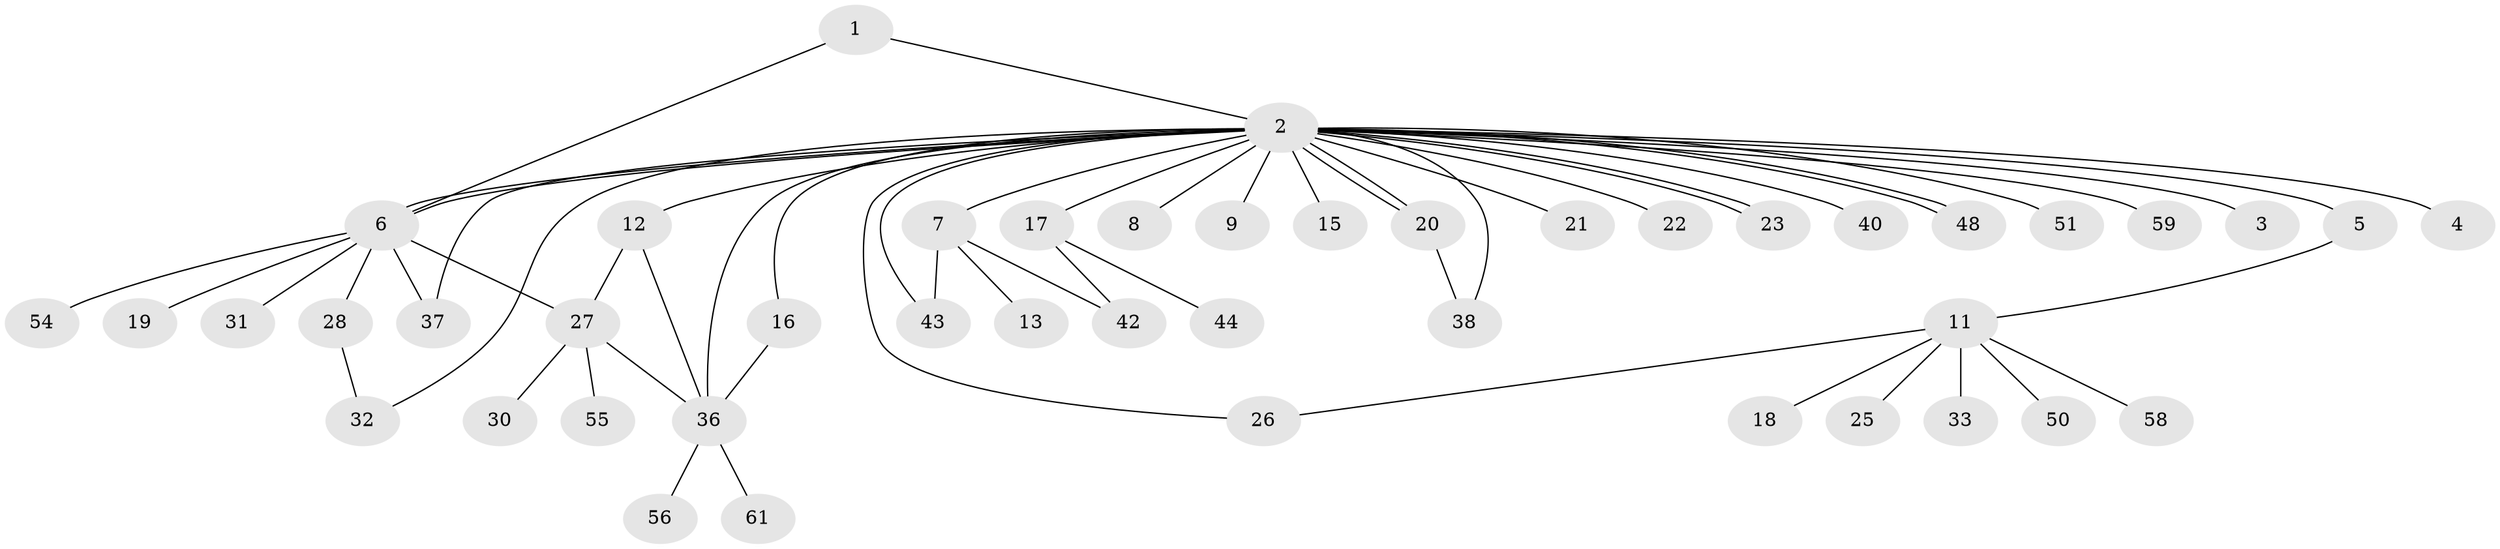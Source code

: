 // Generated by graph-tools (version 1.1) at 2025/23/03/03/25 07:23:52]
// undirected, 45 vertices, 59 edges
graph export_dot {
graph [start="1"]
  node [color=gray90,style=filled];
  1 [super="+24"];
  2 [super="+10"];
  3;
  4 [super="+14"];
  5;
  6 [super="+35"];
  7 [super="+34"];
  8;
  9;
  11 [super="+60"];
  12;
  13;
  15;
  16 [super="+45"];
  17 [super="+39"];
  18;
  19;
  20 [super="+29"];
  21;
  22;
  23 [super="+41"];
  25;
  26 [super="+57"];
  27 [super="+46"];
  28;
  30;
  31;
  32 [super="+47"];
  33;
  36 [super="+52"];
  37;
  38 [super="+53"];
  40;
  42;
  43 [super="+49"];
  44;
  48;
  50;
  51;
  54;
  55;
  56;
  58;
  59;
  61;
  1 -- 2;
  1 -- 6;
  2 -- 3;
  2 -- 4;
  2 -- 5;
  2 -- 6 [weight=2];
  2 -- 6;
  2 -- 7;
  2 -- 8;
  2 -- 9;
  2 -- 12;
  2 -- 15;
  2 -- 17;
  2 -- 20;
  2 -- 20;
  2 -- 23;
  2 -- 23;
  2 -- 32;
  2 -- 36 [weight=2];
  2 -- 38;
  2 -- 40;
  2 -- 43;
  2 -- 48;
  2 -- 48;
  2 -- 59;
  2 -- 37;
  2 -- 16;
  2 -- 51;
  2 -- 21;
  2 -- 22;
  2 -- 26;
  5 -- 11;
  6 -- 19;
  6 -- 27;
  6 -- 28;
  6 -- 31;
  6 -- 37;
  6 -- 54;
  7 -- 13;
  7 -- 42;
  7 -- 43;
  11 -- 18;
  11 -- 25;
  11 -- 26;
  11 -- 33;
  11 -- 50;
  11 -- 58;
  12 -- 27;
  12 -- 36;
  16 -- 36;
  17 -- 42;
  17 -- 44;
  20 -- 38;
  27 -- 30;
  27 -- 36;
  27 -- 55;
  28 -- 32;
  36 -- 56;
  36 -- 61;
}
